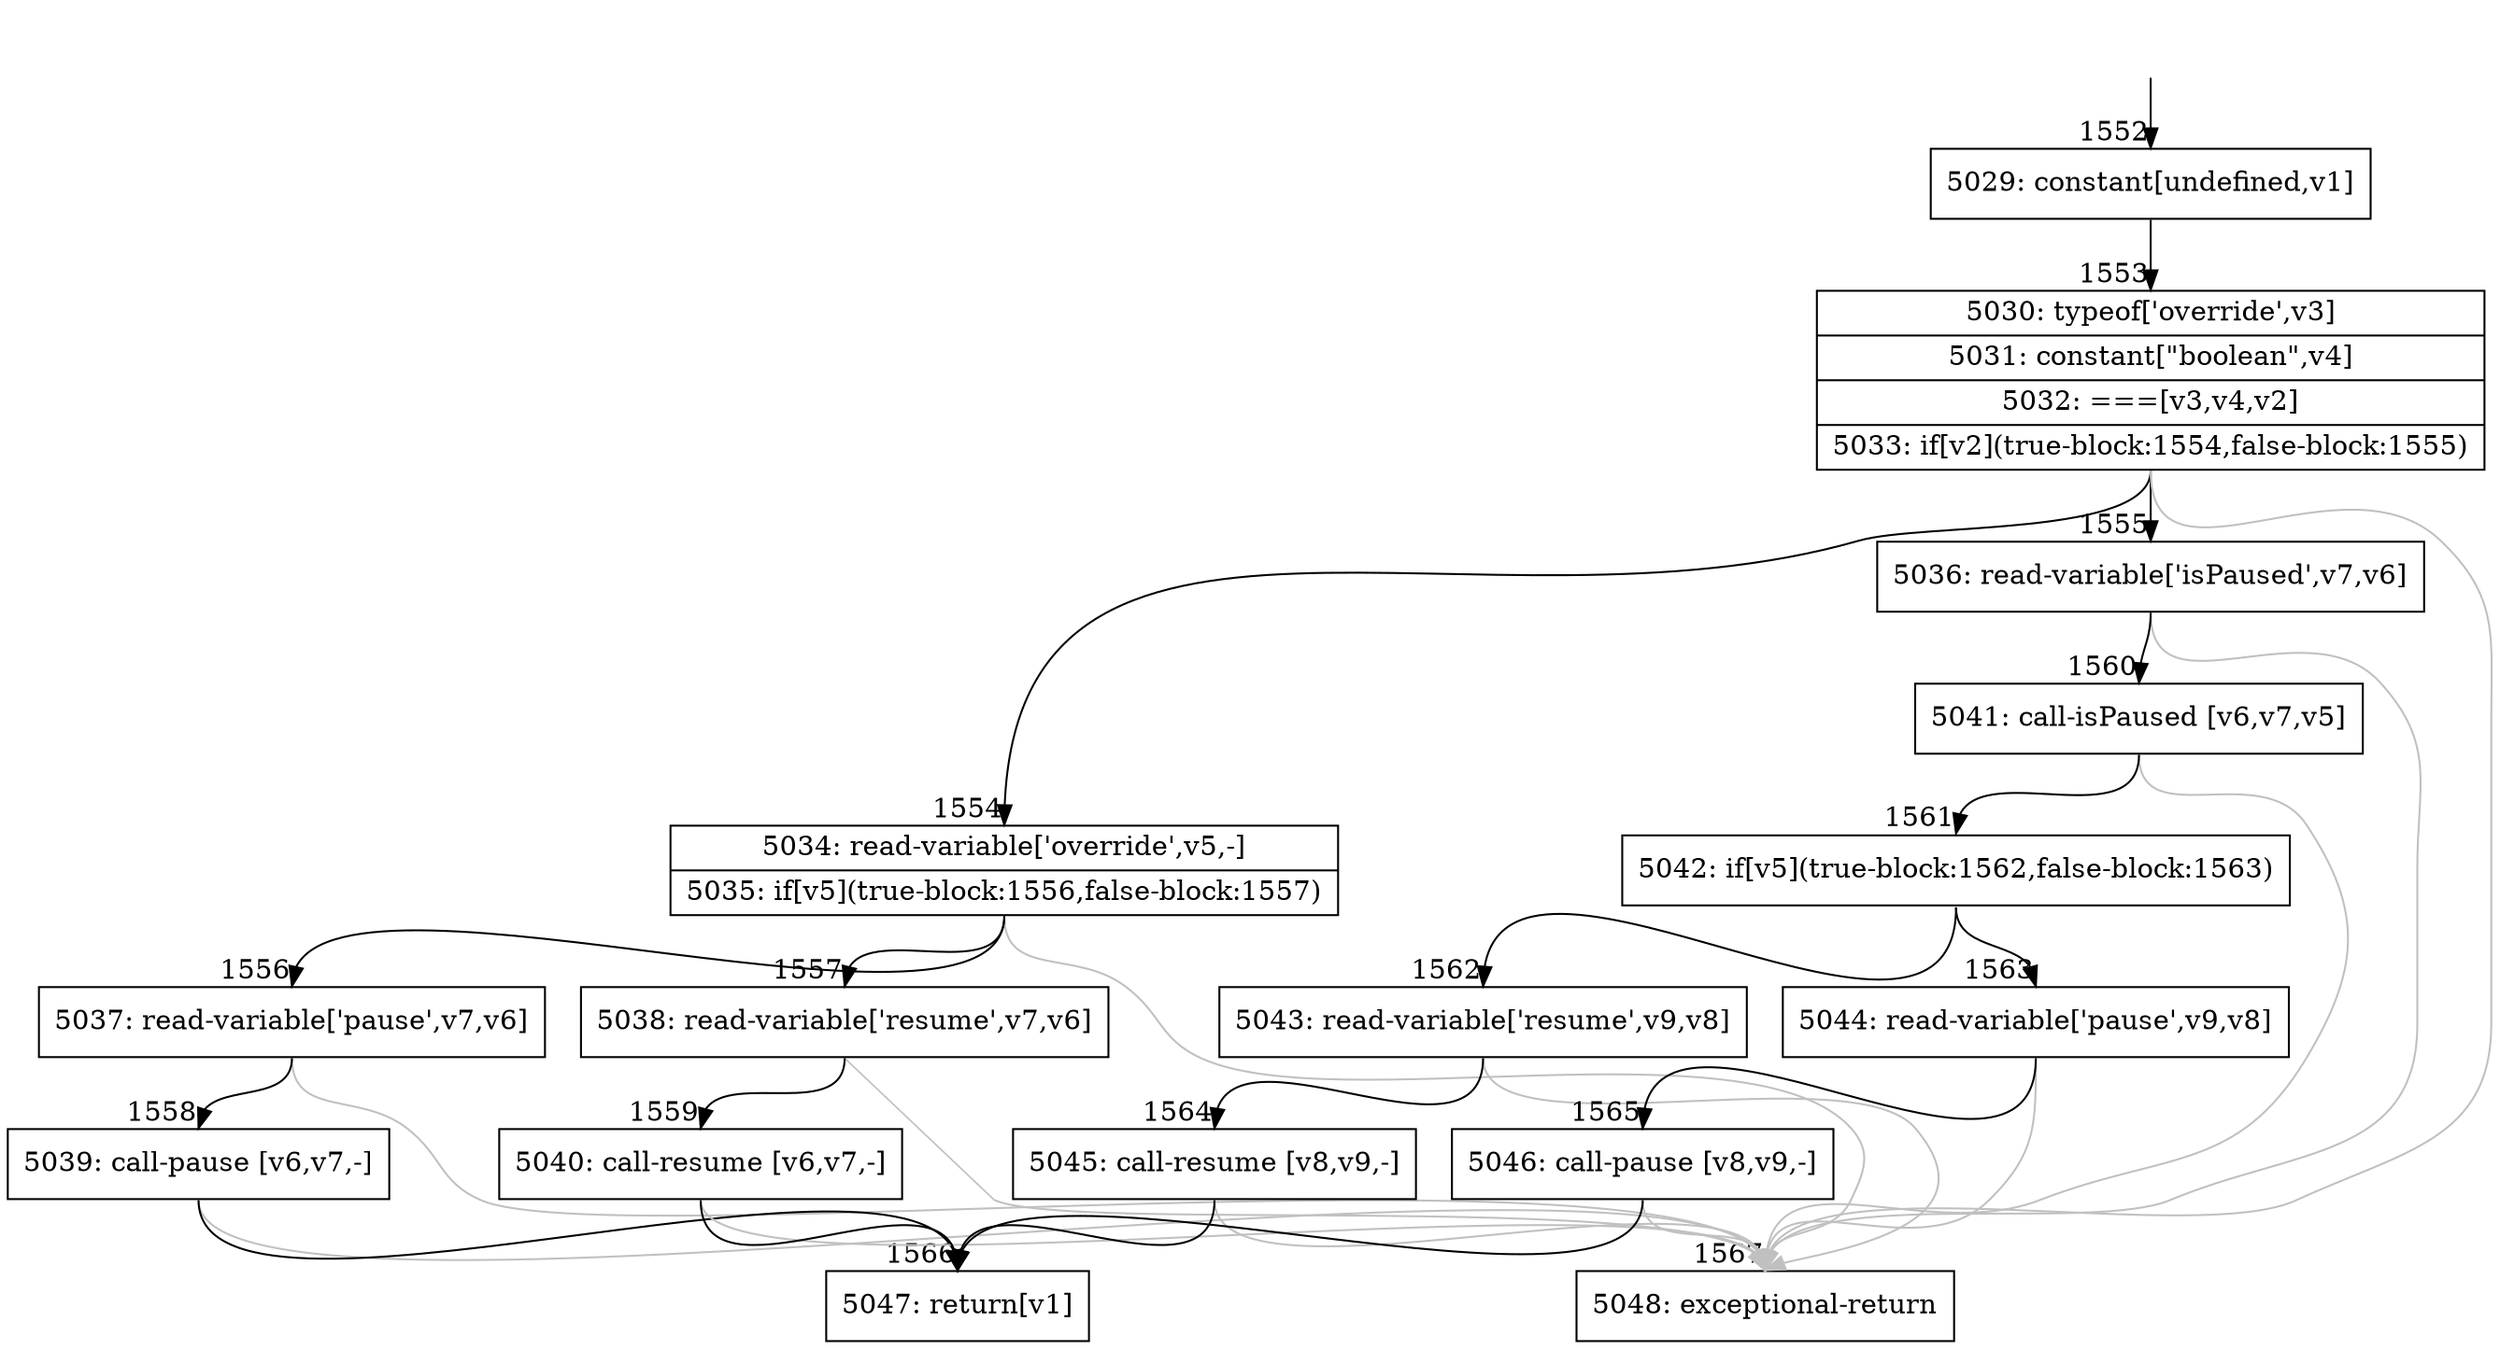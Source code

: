 digraph {
rankdir="TD"
BB_entry103[shape=none,label=""];
BB_entry103 -> BB1552 [tailport=s, headport=n, headlabel="    1552"]
BB1552 [shape=record label="{5029: constant[undefined,v1]}" ] 
BB1552 -> BB1553 [tailport=s, headport=n, headlabel="      1553"]
BB1553 [shape=record label="{5030: typeof['override',v3]|5031: constant[\"boolean\",v4]|5032: ===[v3,v4,v2]|5033: if[v2](true-block:1554,false-block:1555)}" ] 
BB1553 -> BB1554 [tailport=s, headport=n, headlabel="      1554"]
BB1553 -> BB1555 [tailport=s, headport=n, headlabel="      1555"]
BB1553 -> BB1567 [tailport=s, headport=n, color=gray, headlabel="      1567"]
BB1554 [shape=record label="{5034: read-variable['override',v5,-]|5035: if[v5](true-block:1556,false-block:1557)}" ] 
BB1554 -> BB1556 [tailport=s, headport=n, headlabel="      1556"]
BB1554 -> BB1557 [tailport=s, headport=n, headlabel="      1557"]
BB1554 -> BB1567 [tailport=s, headport=n, color=gray]
BB1555 [shape=record label="{5036: read-variable['isPaused',v7,v6]}" ] 
BB1555 -> BB1560 [tailport=s, headport=n, headlabel="      1560"]
BB1555 -> BB1567 [tailport=s, headport=n, color=gray]
BB1556 [shape=record label="{5037: read-variable['pause',v7,v6]}" ] 
BB1556 -> BB1558 [tailport=s, headport=n, headlabel="      1558"]
BB1556 -> BB1567 [tailport=s, headport=n, color=gray]
BB1557 [shape=record label="{5038: read-variable['resume',v7,v6]}" ] 
BB1557 -> BB1559 [tailport=s, headport=n, headlabel="      1559"]
BB1557 -> BB1567 [tailport=s, headport=n, color=gray]
BB1558 [shape=record label="{5039: call-pause [v6,v7,-]}" ] 
BB1558 -> BB1566 [tailport=s, headport=n, headlabel="      1566"]
BB1558 -> BB1567 [tailport=s, headport=n, color=gray]
BB1559 [shape=record label="{5040: call-resume [v6,v7,-]}" ] 
BB1559 -> BB1566 [tailport=s, headport=n]
BB1559 -> BB1567 [tailport=s, headport=n, color=gray]
BB1560 [shape=record label="{5041: call-isPaused [v6,v7,v5]}" ] 
BB1560 -> BB1561 [tailport=s, headport=n, headlabel="      1561"]
BB1560 -> BB1567 [tailport=s, headport=n, color=gray]
BB1561 [shape=record label="{5042: if[v5](true-block:1562,false-block:1563)}" ] 
BB1561 -> BB1562 [tailport=s, headport=n, headlabel="      1562"]
BB1561 -> BB1563 [tailport=s, headport=n, headlabel="      1563"]
BB1562 [shape=record label="{5043: read-variable['resume',v9,v8]}" ] 
BB1562 -> BB1564 [tailport=s, headport=n, headlabel="      1564"]
BB1562 -> BB1567 [tailport=s, headport=n, color=gray]
BB1563 [shape=record label="{5044: read-variable['pause',v9,v8]}" ] 
BB1563 -> BB1565 [tailport=s, headport=n, headlabel="      1565"]
BB1563 -> BB1567 [tailport=s, headport=n, color=gray]
BB1564 [shape=record label="{5045: call-resume [v8,v9,-]}" ] 
BB1564 -> BB1566 [tailport=s, headport=n]
BB1564 -> BB1567 [tailport=s, headport=n, color=gray]
BB1565 [shape=record label="{5046: call-pause [v8,v9,-]}" ] 
BB1565 -> BB1566 [tailport=s, headport=n]
BB1565 -> BB1567 [tailport=s, headport=n, color=gray]
BB1566 [shape=record label="{5047: return[v1]}" ] 
BB1567 [shape=record label="{5048: exceptional-return}" ] 
//#$~ 1973
}
